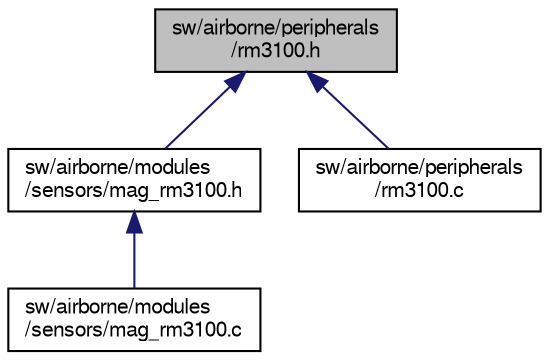 digraph "sw/airborne/peripherals/rm3100.h"
{
  edge [fontname="FreeSans",fontsize="10",labelfontname="FreeSans",labelfontsize="10"];
  node [fontname="FreeSans",fontsize="10",shape=record];
  Node1 [label="sw/airborne/peripherals\l/rm3100.h",height=0.2,width=0.4,color="black", fillcolor="grey75", style="filled", fontcolor="black"];
  Node1 -> Node2 [dir="back",color="midnightblue",fontsize="10",style="solid",fontname="FreeSans"];
  Node2 [label="sw/airborne/modules\l/sensors/mag_rm3100.h",height=0.2,width=0.4,color="black", fillcolor="white", style="filled",URL="$mag__rm3100_8h.html",tooltip="Module wrapper for PNI RM3100 magnetometers. "];
  Node2 -> Node3 [dir="back",color="midnightblue",fontsize="10",style="solid",fontname="FreeSans"];
  Node3 [label="sw/airborne/modules\l/sensors/mag_rm3100.c",height=0.2,width=0.4,color="black", fillcolor="white", style="filled",URL="$mag__rm3100_8c.html",tooltip="Module wrapper for PNI RM3100 magnetometers. "];
  Node1 -> Node4 [dir="back",color="midnightblue",fontsize="10",style="solid",fontname="FreeSans"];
  Node4 [label="sw/airborne/peripherals\l/rm3100.c",height=0.2,width=0.4,color="black", fillcolor="white", style="filled",URL="$rm3100_8c.html"];
}

